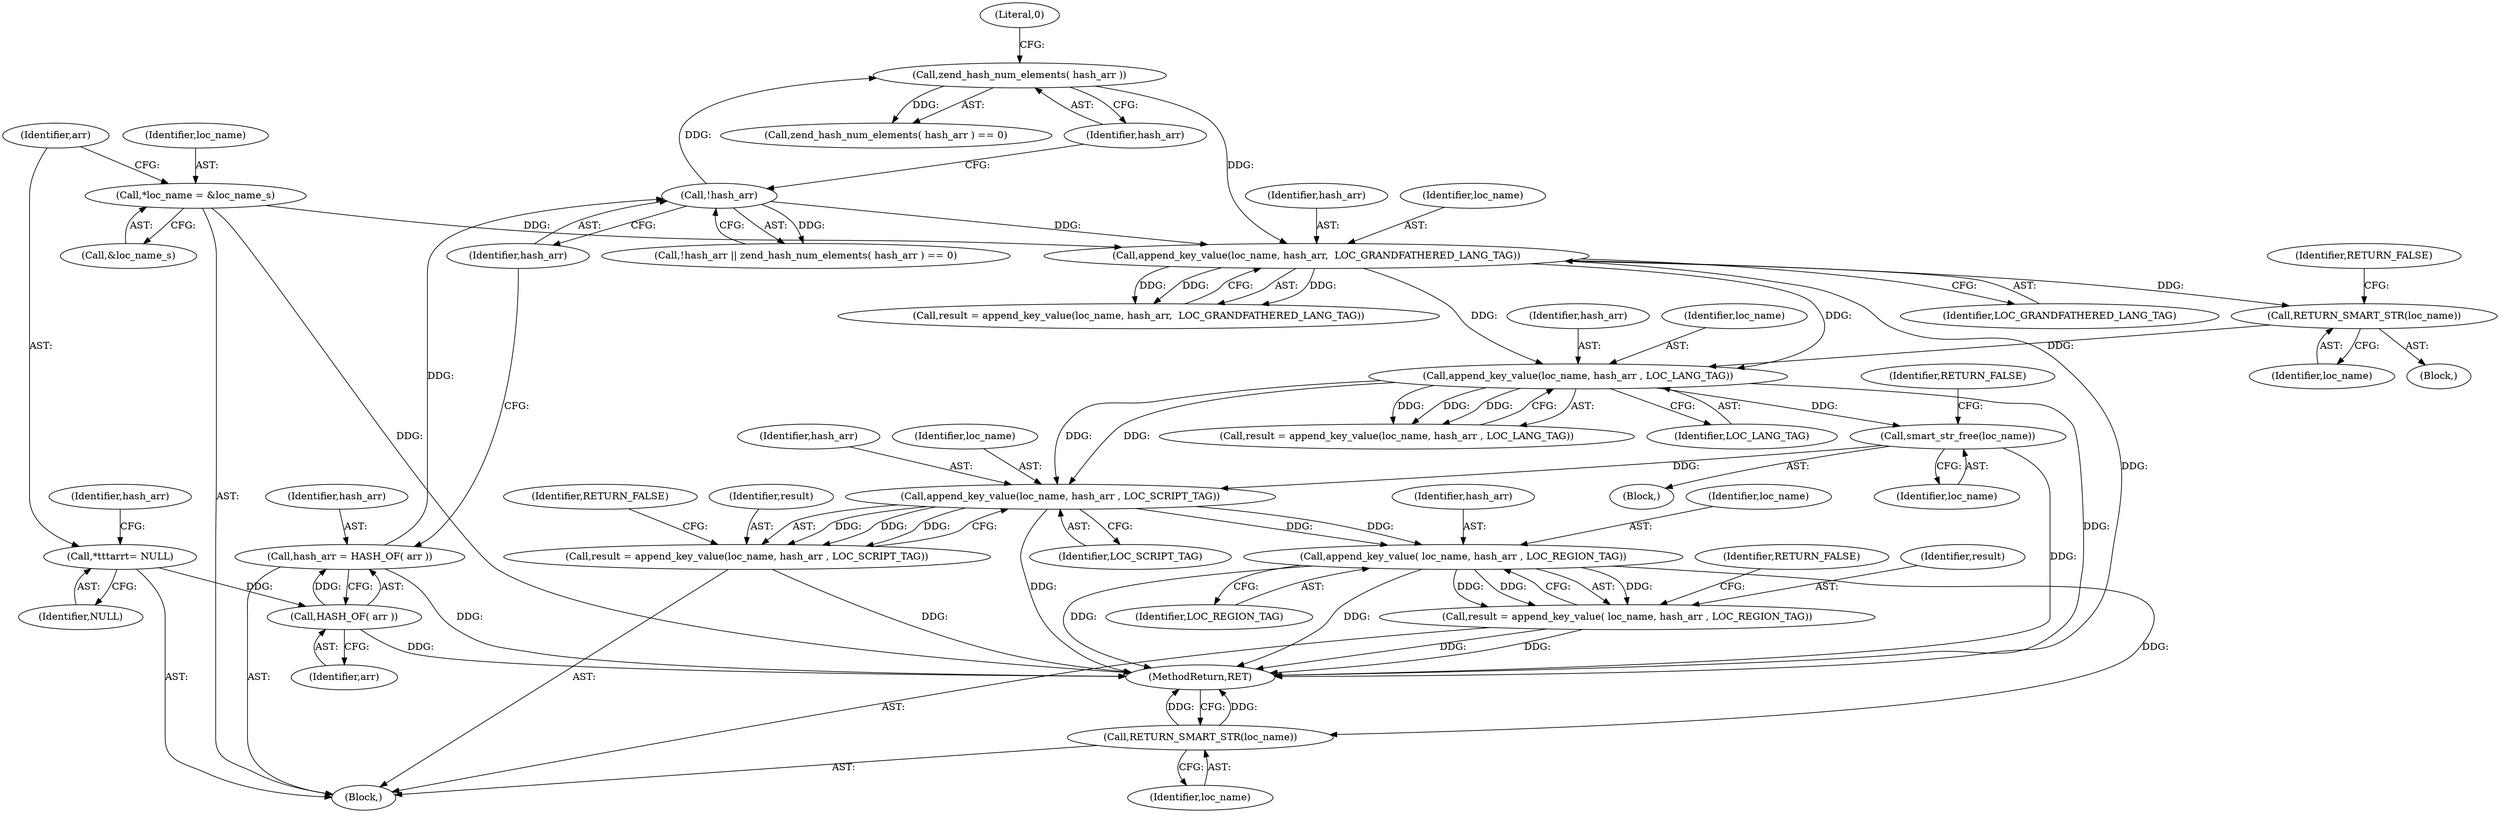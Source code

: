 digraph "0_php-src_97eff7eb57fc2320c267a949cffd622c38712484?w=1_8@API" {
"1000171" [label="(Call,smart_str_free(loc_name))"];
"1000162" [label="(Call,append_key_value(loc_name, hash_arr , LOC_LANG_TAG))"];
"1000156" [label="(Call,RETURN_SMART_STR(loc_name))"];
"1000147" [label="(Call,append_key_value(loc_name, hash_arr,  LOC_GRANDFATHERED_LANG_TAG))"];
"1000114" [label="(Call,*loc_name = &loc_name_s)"];
"1000141" [label="(Call,zend_hash_num_elements( hash_arr ))"];
"1000138" [label="(Call,!hash_arr)"];
"1000132" [label="(Call,hash_arr = HASH_OF( arr ))"];
"1000134" [label="(Call,HASH_OF( arr ))"];
"1000119" [label="(Call,*\t\t\tarr\t= NULL)"];
"1000180" [label="(Call,append_key_value(loc_name, hash_arr , LOC_SCRIPT_TAG))"];
"1000178" [label="(Call,result = append_key_value(loc_name, hash_arr , LOC_SCRIPT_TAG))"];
"1000188" [label="(Call,append_key_value( loc_name, hash_arr , LOC_REGION_TAG))"];
"1000186" [label="(Call,result = append_key_value( loc_name, hash_arr , LOC_REGION_TAG))"];
"1000198" [label="(Call,RETURN_SMART_STR(loc_name))"];
"1000157" [label="(Identifier,loc_name)"];
"1000180" [label="(Call,append_key_value(loc_name, hash_arr , LOC_SCRIPT_TAG))"];
"1000141" [label="(Call,zend_hash_num_elements( hash_arr ))"];
"1000162" [label="(Call,append_key_value(loc_name, hash_arr , LOC_LANG_TAG))"];
"1000142" [label="(Identifier,hash_arr)"];
"1000138" [label="(Call,!hash_arr)"];
"1000119" [label="(Call,*\t\t\tarr\t= NULL)"];
"1000140" [label="(Call,zend_hash_num_elements( hash_arr ) == 0)"];
"1000200" [label="(MethodReturn,RET)"];
"1000183" [label="(Identifier,LOC_SCRIPT_TAG)"];
"1000156" [label="(Call,RETURN_SMART_STR(loc_name))"];
"1000115" [label="(Identifier,loc_name)"];
"1000163" [label="(Identifier,loc_name)"];
"1000155" [label="(Block,)"];
"1000173" [label="(Identifier,RETURN_FALSE)"];
"1000186" [label="(Call,result = append_key_value( loc_name, hash_arr , LOC_REGION_TAG))"];
"1000170" [label="(Block,)"];
"1000135" [label="(Identifier,arr)"];
"1000150" [label="(Identifier,LOC_GRANDFATHERED_LANG_TAG)"];
"1000164" [label="(Identifier,hash_arr)"];
"1000124" [label="(Identifier,hash_arr)"];
"1000147" [label="(Call,append_key_value(loc_name, hash_arr,  LOC_GRANDFATHERED_LANG_TAG))"];
"1000160" [label="(Call,result = append_key_value(loc_name, hash_arr , LOC_LANG_TAG))"];
"1000165" [label="(Identifier,LOC_LANG_TAG)"];
"1000185" [label="(Identifier,RETURN_FALSE)"];
"1000198" [label="(Call,RETURN_SMART_STR(loc_name))"];
"1000133" [label="(Identifier,hash_arr)"];
"1000134" [label="(Call,HASH_OF( arr ))"];
"1000145" [label="(Call,result = append_key_value(loc_name, hash_arr,  LOC_GRANDFATHERED_LANG_TAG))"];
"1000149" [label="(Identifier,hash_arr)"];
"1000193" [label="(Identifier,RETURN_FALSE)"];
"1000189" [label="(Identifier,loc_name)"];
"1000187" [label="(Identifier,result)"];
"1000199" [label="(Identifier,loc_name)"];
"1000178" [label="(Call,result = append_key_value(loc_name, hash_arr , LOC_SCRIPT_TAG))"];
"1000132" [label="(Call,hash_arr = HASH_OF( arr ))"];
"1000116" [label="(Call,&loc_name_s)"];
"1000139" [label="(Identifier,hash_arr)"];
"1000120" [label="(Identifier,arr)"];
"1000137" [label="(Call,!hash_arr || zend_hash_num_elements( hash_arr ) == 0)"];
"1000148" [label="(Identifier,loc_name)"];
"1000114" [label="(Call,*loc_name = &loc_name_s)"];
"1000191" [label="(Identifier,LOC_REGION_TAG)"];
"1000179" [label="(Identifier,result)"];
"1000171" [label="(Call,smart_str_free(loc_name))"];
"1000188" [label="(Call,append_key_value( loc_name, hash_arr , LOC_REGION_TAG))"];
"1000159" [label="(Identifier,RETURN_FALSE)"];
"1000143" [label="(Literal,0)"];
"1000181" [label="(Identifier,loc_name)"];
"1000121" [label="(Identifier,NULL)"];
"1000182" [label="(Identifier,hash_arr)"];
"1000109" [label="(Block,)"];
"1000190" [label="(Identifier,hash_arr)"];
"1000172" [label="(Identifier,loc_name)"];
"1000171" -> "1000170"  [label="AST: "];
"1000171" -> "1000172"  [label="CFG: "];
"1000172" -> "1000171"  [label="AST: "];
"1000173" -> "1000171"  [label="CFG: "];
"1000171" -> "1000200"  [label="DDG: "];
"1000162" -> "1000171"  [label="DDG: "];
"1000171" -> "1000180"  [label="DDG: "];
"1000162" -> "1000160"  [label="AST: "];
"1000162" -> "1000165"  [label="CFG: "];
"1000163" -> "1000162"  [label="AST: "];
"1000164" -> "1000162"  [label="AST: "];
"1000165" -> "1000162"  [label="AST: "];
"1000160" -> "1000162"  [label="CFG: "];
"1000162" -> "1000200"  [label="DDG: "];
"1000162" -> "1000160"  [label="DDG: "];
"1000162" -> "1000160"  [label="DDG: "];
"1000162" -> "1000160"  [label="DDG: "];
"1000156" -> "1000162"  [label="DDG: "];
"1000147" -> "1000162"  [label="DDG: "];
"1000147" -> "1000162"  [label="DDG: "];
"1000162" -> "1000180"  [label="DDG: "];
"1000162" -> "1000180"  [label="DDG: "];
"1000156" -> "1000155"  [label="AST: "];
"1000156" -> "1000157"  [label="CFG: "];
"1000157" -> "1000156"  [label="AST: "];
"1000159" -> "1000156"  [label="CFG: "];
"1000147" -> "1000156"  [label="DDG: "];
"1000147" -> "1000145"  [label="AST: "];
"1000147" -> "1000150"  [label="CFG: "];
"1000148" -> "1000147"  [label="AST: "];
"1000149" -> "1000147"  [label="AST: "];
"1000150" -> "1000147"  [label="AST: "];
"1000145" -> "1000147"  [label="CFG: "];
"1000147" -> "1000200"  [label="DDG: "];
"1000147" -> "1000145"  [label="DDG: "];
"1000147" -> "1000145"  [label="DDG: "];
"1000147" -> "1000145"  [label="DDG: "];
"1000114" -> "1000147"  [label="DDG: "];
"1000141" -> "1000147"  [label="DDG: "];
"1000138" -> "1000147"  [label="DDG: "];
"1000114" -> "1000109"  [label="AST: "];
"1000114" -> "1000116"  [label="CFG: "];
"1000115" -> "1000114"  [label="AST: "];
"1000116" -> "1000114"  [label="AST: "];
"1000120" -> "1000114"  [label="CFG: "];
"1000114" -> "1000200"  [label="DDG: "];
"1000141" -> "1000140"  [label="AST: "];
"1000141" -> "1000142"  [label="CFG: "];
"1000142" -> "1000141"  [label="AST: "];
"1000143" -> "1000141"  [label="CFG: "];
"1000141" -> "1000140"  [label="DDG: "];
"1000138" -> "1000141"  [label="DDG: "];
"1000138" -> "1000137"  [label="AST: "];
"1000138" -> "1000139"  [label="CFG: "];
"1000139" -> "1000138"  [label="AST: "];
"1000142" -> "1000138"  [label="CFG: "];
"1000137" -> "1000138"  [label="CFG: "];
"1000138" -> "1000137"  [label="DDG: "];
"1000132" -> "1000138"  [label="DDG: "];
"1000132" -> "1000109"  [label="AST: "];
"1000132" -> "1000134"  [label="CFG: "];
"1000133" -> "1000132"  [label="AST: "];
"1000134" -> "1000132"  [label="AST: "];
"1000139" -> "1000132"  [label="CFG: "];
"1000132" -> "1000200"  [label="DDG: "];
"1000134" -> "1000132"  [label="DDG: "];
"1000134" -> "1000135"  [label="CFG: "];
"1000135" -> "1000134"  [label="AST: "];
"1000134" -> "1000200"  [label="DDG: "];
"1000119" -> "1000134"  [label="DDG: "];
"1000119" -> "1000109"  [label="AST: "];
"1000119" -> "1000121"  [label="CFG: "];
"1000120" -> "1000119"  [label="AST: "];
"1000121" -> "1000119"  [label="AST: "];
"1000124" -> "1000119"  [label="CFG: "];
"1000180" -> "1000178"  [label="AST: "];
"1000180" -> "1000183"  [label="CFG: "];
"1000181" -> "1000180"  [label="AST: "];
"1000182" -> "1000180"  [label="AST: "];
"1000183" -> "1000180"  [label="AST: "];
"1000178" -> "1000180"  [label="CFG: "];
"1000180" -> "1000200"  [label="DDG: "];
"1000180" -> "1000178"  [label="DDG: "];
"1000180" -> "1000178"  [label="DDG: "];
"1000180" -> "1000178"  [label="DDG: "];
"1000180" -> "1000188"  [label="DDG: "];
"1000180" -> "1000188"  [label="DDG: "];
"1000178" -> "1000109"  [label="AST: "];
"1000179" -> "1000178"  [label="AST: "];
"1000185" -> "1000178"  [label="CFG: "];
"1000178" -> "1000200"  [label="DDG: "];
"1000188" -> "1000186"  [label="AST: "];
"1000188" -> "1000191"  [label="CFG: "];
"1000189" -> "1000188"  [label="AST: "];
"1000190" -> "1000188"  [label="AST: "];
"1000191" -> "1000188"  [label="AST: "];
"1000186" -> "1000188"  [label="CFG: "];
"1000188" -> "1000200"  [label="DDG: "];
"1000188" -> "1000200"  [label="DDG: "];
"1000188" -> "1000186"  [label="DDG: "];
"1000188" -> "1000186"  [label="DDG: "];
"1000188" -> "1000186"  [label="DDG: "];
"1000188" -> "1000198"  [label="DDG: "];
"1000186" -> "1000109"  [label="AST: "];
"1000187" -> "1000186"  [label="AST: "];
"1000193" -> "1000186"  [label="CFG: "];
"1000186" -> "1000200"  [label="DDG: "];
"1000186" -> "1000200"  [label="DDG: "];
"1000198" -> "1000109"  [label="AST: "];
"1000198" -> "1000199"  [label="CFG: "];
"1000199" -> "1000198"  [label="AST: "];
"1000200" -> "1000198"  [label="CFG: "];
"1000198" -> "1000200"  [label="DDG: "];
"1000198" -> "1000200"  [label="DDG: "];
}
